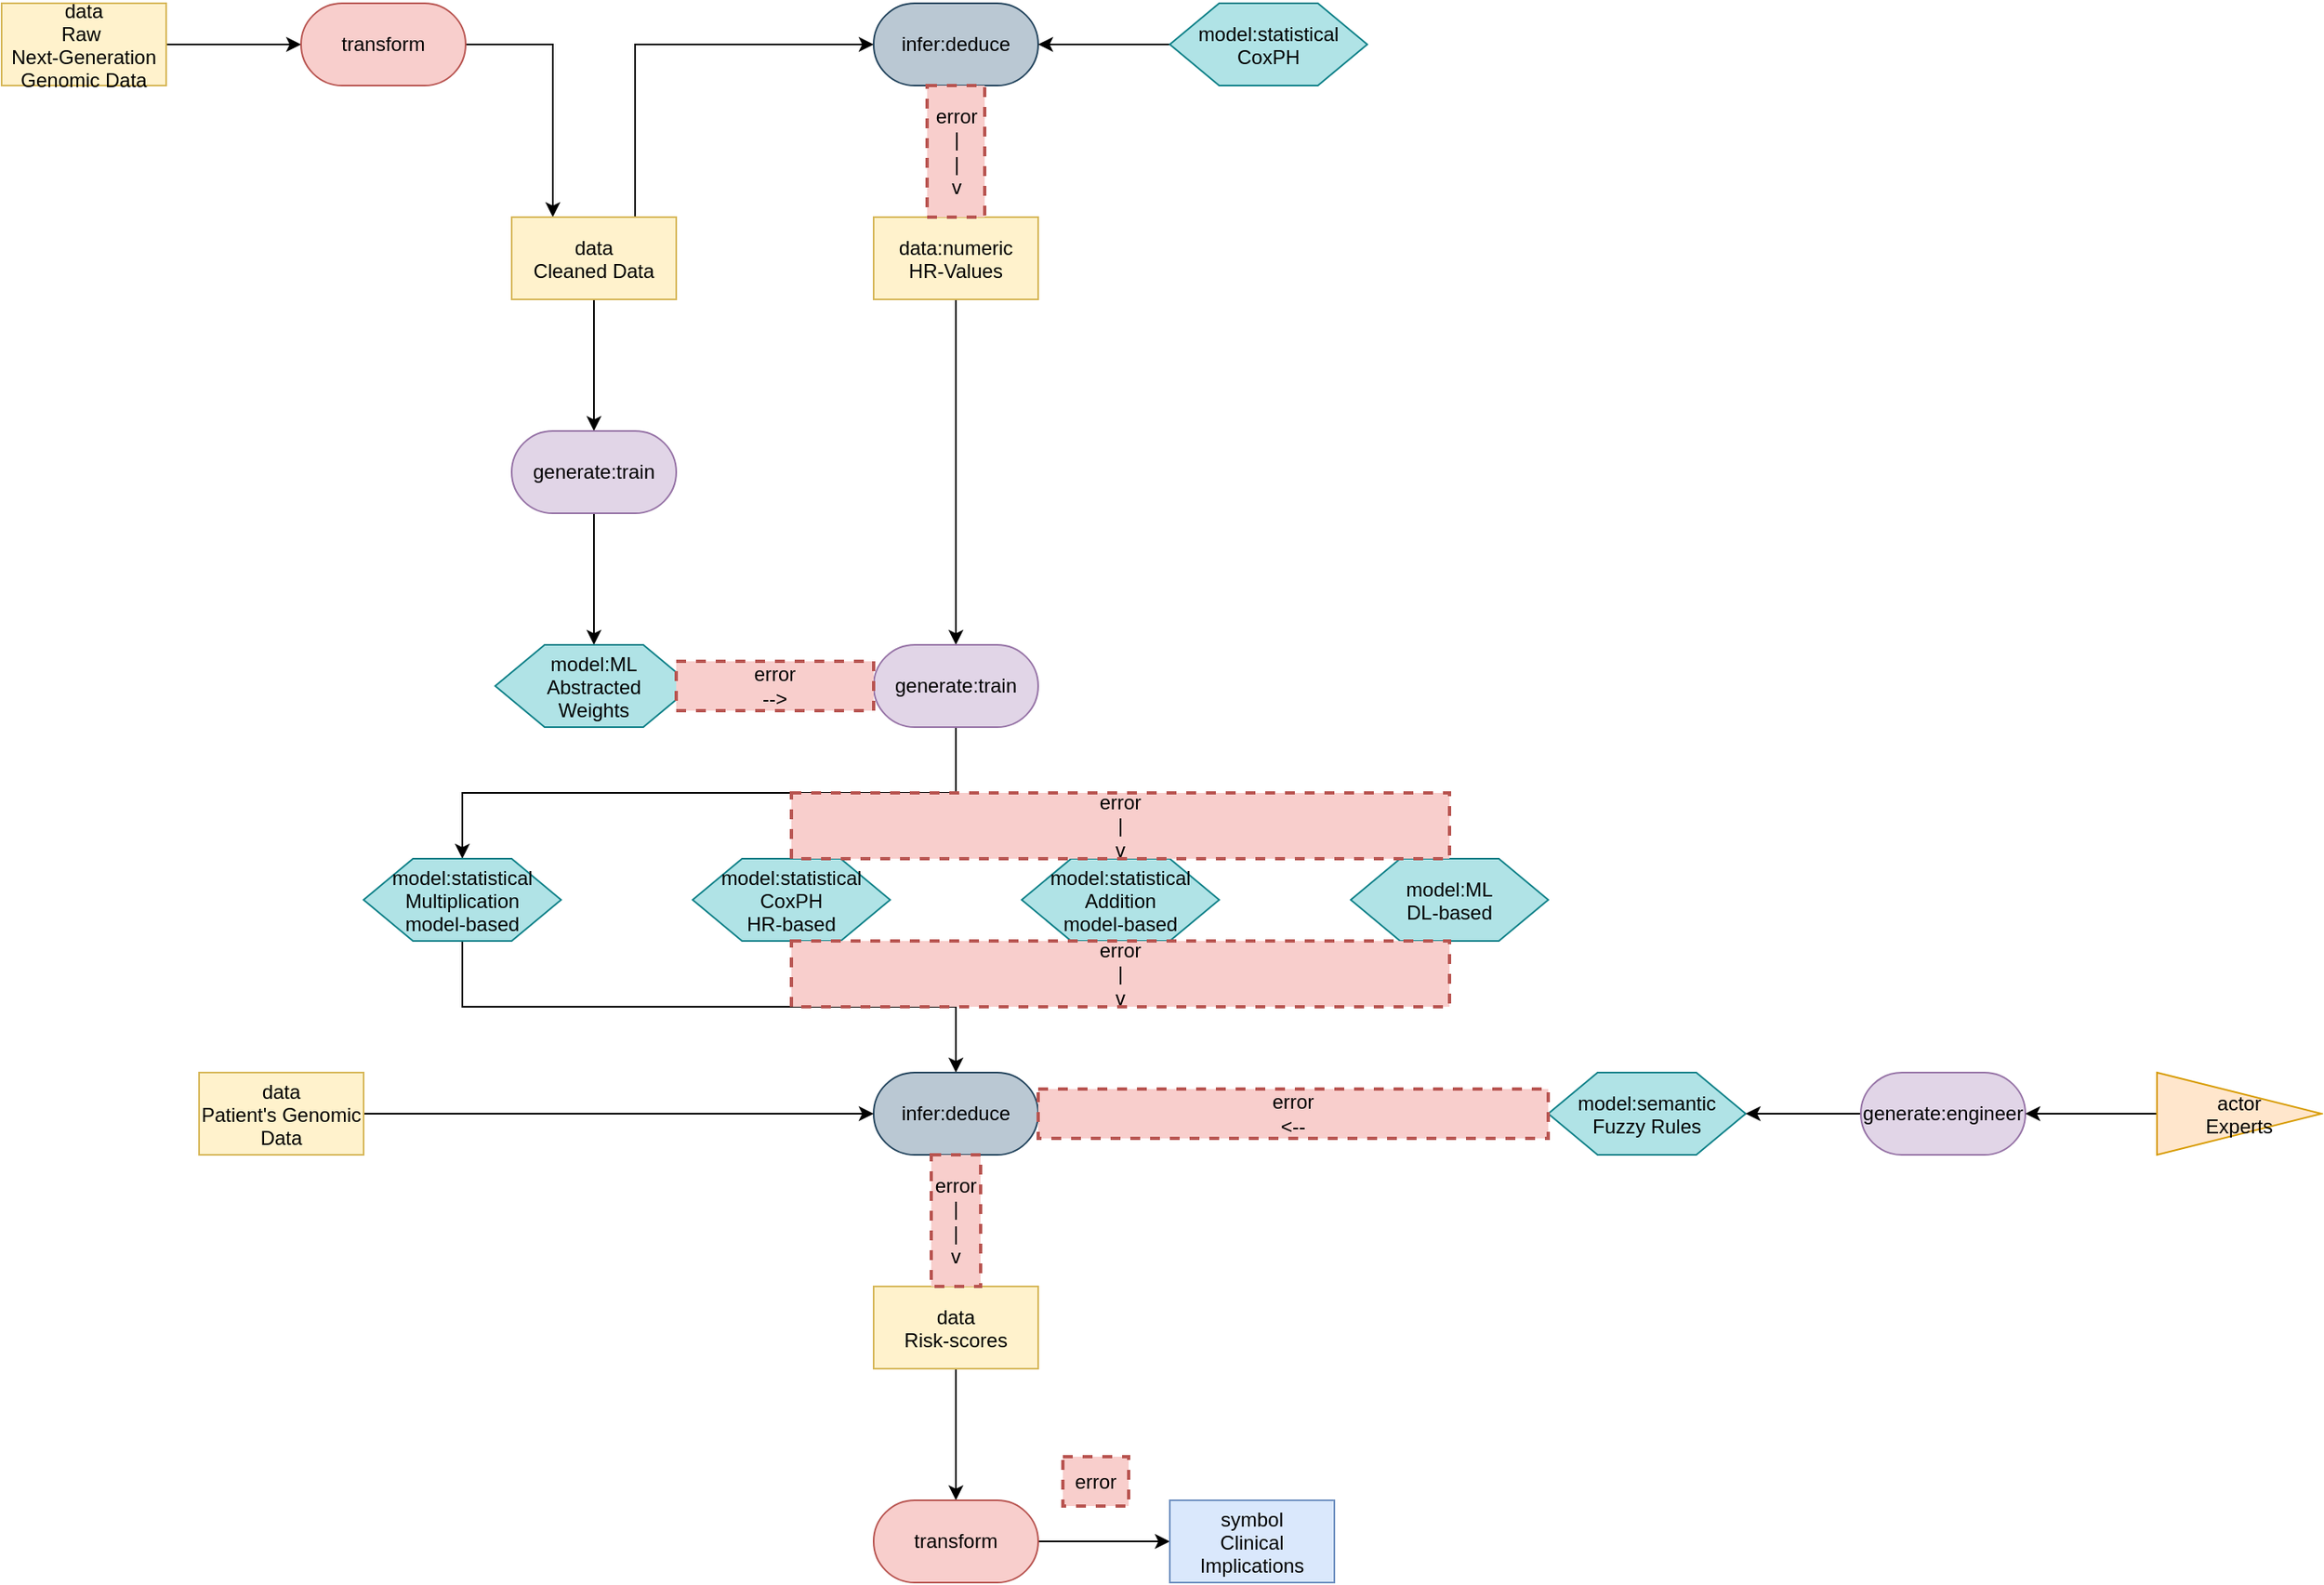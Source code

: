 <mxfile version="27.1.6" pages="2">
  <diagram name="Page-1" id="kZbkJSmVtyUM7UVVc8-C">
    <mxGraphModel dx="3226" dy="2111" grid="1" gridSize="10" guides="1" tooltips="1" connect="1" arrows="1" fold="1" page="1" pageScale="1" pageWidth="1654" pageHeight="1169" math="0" shadow="0">
      <root>
        <mxCell id="0" />
        <mxCell id="1" parent="0" />
        <mxCell id="WEB-YRFAWU7NIcEx4cvq-3" style="edgeStyle=orthogonalEdgeStyle;rounded=0;orthogonalLoop=1;jettySize=auto;html=1;exitX=1;exitY=0.5;exitDx=0;exitDy=0;entryX=0;entryY=0.5;entryDx=0;entryDy=0;" parent="1" source="WEB-YRFAWU7NIcEx4cvq-1" target="WEB-YRFAWU7NIcEx4cvq-2" edge="1">
          <mxGeometry relative="1" as="geometry" />
        </mxCell>
        <mxCell id="WEB-YRFAWU7NIcEx4cvq-1" value="data&#xa;Raw &#xa;Next-Generation&#xa;Genomic Data" style="rectangle;fillColor=#fff2cc;strokeColor=#d6b656;" parent="1" name="data" vertex="1">
          <mxGeometry x="-1532" y="-1065" width="100" height="50" as="geometry" />
        </mxCell>
        <mxCell id="-Ie7jToLpXOAUQVlz_J3-11" style="edgeStyle=orthogonalEdgeStyle;rounded=0;orthogonalLoop=1;jettySize=auto;html=1;exitX=1;exitY=0.5;exitDx=0;exitDy=0;entryX=0.25;entryY=0;entryDx=0;entryDy=0;" parent="1" source="WEB-YRFAWU7NIcEx4cvq-2" target="WEB-YRFAWU7NIcEx4cvq-4" edge="1">
          <mxGeometry relative="1" as="geometry" />
        </mxCell>
        <mxCell id="WEB-YRFAWU7NIcEx4cvq-2" value="transform" style="rounded=1;whiteSpace=wrap;html=1;arcSize=50;fillColor=#f8cecc;strokeColor=#b85450;" parent="1" name="transform" vertex="1">
          <mxGeometry x="-1350" y="-1065" width="100" height="50" as="geometry" />
        </mxCell>
        <mxCell id="-Ie7jToLpXOAUQVlz_J3-8" style="edgeStyle=orthogonalEdgeStyle;rounded=0;orthogonalLoop=1;jettySize=auto;html=1;exitX=0.5;exitY=1;exitDx=0;exitDy=0;entryX=0.5;entryY=0;entryDx=0;entryDy=0;" parent="1" source="WEB-YRFAWU7NIcEx4cvq-4" target="WEB-YRFAWU7NIcEx4cvq-14" edge="1">
          <mxGeometry relative="1" as="geometry" />
        </mxCell>
        <mxCell id="-Ie7jToLpXOAUQVlz_J3-15" style="edgeStyle=orthogonalEdgeStyle;rounded=0;orthogonalLoop=1;jettySize=auto;html=1;exitX=0.75;exitY=0;exitDx=0;exitDy=0;entryX=0;entryY=0.5;entryDx=0;entryDy=0;" parent="1" source="WEB-YRFAWU7NIcEx4cvq-4" target="WEB-YRFAWU7NIcEx4cvq-6" edge="1">
          <mxGeometry relative="1" as="geometry" />
        </mxCell>
        <mxCell id="WEB-YRFAWU7NIcEx4cvq-4" value="data&#xa;Cleaned Data" style="rectangle;fillColor=#fff2cc;strokeColor=#d6b656;" parent="1" name="data" vertex="1">
          <mxGeometry x="-1222" y="-935" width="100" height="50" as="geometry" />
        </mxCell>
        <mxCell id="WEB-YRFAWU7NIcEx4cvq-6" value="infer:deduce" style="rounded=1;whiteSpace=wrap;html=1;arcSize=50;fillColor=#bac8d3;strokeColor=#23445d;" parent="1" name="infer:deduce" vertex="1">
          <mxGeometry x="-1002" y="-1065" width="100" height="50" as="geometry" />
        </mxCell>
        <mxCell id="WEB-YRFAWU7NIcEx4cvq-10" style="edgeStyle=orthogonalEdgeStyle;rounded=0;orthogonalLoop=1;jettySize=auto;html=1;exitX=0;exitY=0.5;exitDx=0;exitDy=0;entryX=1;entryY=0.5;entryDx=0;entryDy=0;" parent="1" source="WEB-YRFAWU7NIcEx4cvq-9" target="WEB-YRFAWU7NIcEx4cvq-6" edge="1">
          <mxGeometry relative="1" as="geometry" />
        </mxCell>
        <mxCell id="WEB-YRFAWU7NIcEx4cvq-9" value="model:statistical&#xa;CoxPH" style="shape=hexagon;perimeter=hexagonPerimeter2;fillColor=#b0e3e6;strokeColor=#0e8088;" parent="1" name="model" vertex="1">
          <mxGeometry x="-822" y="-1065" width="120" height="50" as="geometry" />
        </mxCell>
        <mxCell id="WEB-YRFAWU7NIcEx4cvq-19" style="edgeStyle=orthogonalEdgeStyle;rounded=0;orthogonalLoop=1;jettySize=auto;html=1;exitX=0.5;exitY=1;exitDx=0;exitDy=0;entryX=0.5;entryY=0;entryDx=0;entryDy=0;" parent="1" source="WEB-YRFAWU7NIcEx4cvq-11" target="WEB-YRFAWU7NIcEx4cvq-18" edge="1">
          <mxGeometry relative="1" as="geometry" />
        </mxCell>
        <mxCell id="WEB-YRFAWU7NIcEx4cvq-11" value="data:numeric&#xa;HR-Values" style="rectangle;fillColor=#fff2cc;strokeColor=#d6b656;" parent="1" name="data" vertex="1">
          <mxGeometry x="-1002" y="-935" width="100" height="50" as="geometry" />
        </mxCell>
        <mxCell id="WEB-YRFAWU7NIcEx4cvq-13" value="&lt;div&gt;error&lt;/div&gt;&lt;div&gt;|&lt;/div&gt;&lt;div&gt;|&lt;/div&gt;&lt;div&gt;v&lt;/div&gt;" style="text;html=1;align=center;verticalAlign=middle;whiteSpace=wrap;rounded=0;dashed=1;fillColor=#f8cecc;strokeColor=#b85450;strokeWidth=2;" parent="1" name="text" vertex="1">
          <mxGeometry x="-969.5" y="-1015" width="35" height="80" as="geometry" />
        </mxCell>
        <mxCell id="-Ie7jToLpXOAUQVlz_J3-13" style="edgeStyle=orthogonalEdgeStyle;rounded=0;orthogonalLoop=1;jettySize=auto;html=1;exitX=0.5;exitY=1;exitDx=0;exitDy=0;entryX=0.5;entryY=0;entryDx=0;entryDy=0;" parent="1" source="WEB-YRFAWU7NIcEx4cvq-14" target="WEB-YRFAWU7NIcEx4cvq-16" edge="1">
          <mxGeometry relative="1" as="geometry" />
        </mxCell>
        <mxCell id="WEB-YRFAWU7NIcEx4cvq-14" value="generate:train" style="rounded=1;whiteSpace=wrap;html=1;arcSize=50;fillColor=#e1d5e7;strokeColor=#9673a6;" parent="1" name="generate:train" vertex="1">
          <mxGeometry x="-1222" y="-805" width="100" height="50" as="geometry" />
        </mxCell>
        <mxCell id="WEB-YRFAWU7NIcEx4cvq-16" value="model:ML&#xa;Abstracted&#xa;Weights" style="shape=hexagon;perimeter=hexagonPerimeter2;fillColor=#b0e3e6;strokeColor=#0e8088;" parent="1" name="model" vertex="1">
          <mxGeometry x="-1232" y="-675" width="120" height="50" as="geometry" />
        </mxCell>
        <mxCell id="-Ie7jToLpXOAUQVlz_J3-17" style="edgeStyle=orthogonalEdgeStyle;rounded=0;orthogonalLoop=1;jettySize=auto;html=1;exitX=0.5;exitY=1;exitDx=0;exitDy=0;entryX=0.5;entryY=0;entryDx=0;entryDy=0;" parent="1" source="WEB-YRFAWU7NIcEx4cvq-18" target="WEB-YRFAWU7NIcEx4cvq-23" edge="1">
          <mxGeometry relative="1" as="geometry" />
        </mxCell>
        <mxCell id="WEB-YRFAWU7NIcEx4cvq-18" value="generate:train" style="rounded=1;whiteSpace=wrap;html=1;arcSize=50;fillColor=#e1d5e7;strokeColor=#9673a6;" parent="1" name="generate:train" vertex="1">
          <mxGeometry x="-1002" y="-675" width="100" height="50" as="geometry" />
        </mxCell>
        <mxCell id="WEB-YRFAWU7NIcEx4cvq-21" value="&lt;div&gt;error&lt;/div&gt;&lt;div&gt;--&amp;gt;&lt;/div&gt;" style="text;html=1;align=center;verticalAlign=middle;whiteSpace=wrap;rounded=0;dashed=1;fillColor=#f8cecc;strokeColor=#b85450;strokeWidth=2;" parent="1" name="text" vertex="1">
          <mxGeometry x="-1122" y="-665" width="120" height="30" as="geometry" />
        </mxCell>
        <mxCell id="WEB-YRFAWU7NIcEx4cvq-22" value="model:ML&#xa;DL-based" style="shape=hexagon;perimeter=hexagonPerimeter2;fillColor=#b0e3e6;strokeColor=#0e8088;" parent="1" name="model" vertex="1">
          <mxGeometry x="-712" y="-545" width="120" height="50" as="geometry" />
        </mxCell>
        <mxCell id="WEB-YRFAWU7NIcEx4cvq-30" style="edgeStyle=orthogonalEdgeStyle;rounded=0;orthogonalLoop=1;jettySize=auto;html=1;exitX=0.5;exitY=1;exitDx=0;exitDy=0;entryX=0.5;entryY=0;entryDx=0;entryDy=0;" parent="1" source="WEB-YRFAWU7NIcEx4cvq-23" target="WEB-YRFAWU7NIcEx4cvq-29" edge="1">
          <mxGeometry relative="1" as="geometry" />
        </mxCell>
        <mxCell id="WEB-YRFAWU7NIcEx4cvq-23" value="model:statistical&#xa;Multiplication&#xa;model-based" style="shape=hexagon;perimeter=hexagonPerimeter2;fillColor=#b0e3e6;strokeColor=#0e8088;" parent="1" name="model" vertex="1">
          <mxGeometry x="-1312" y="-545" width="120" height="50" as="geometry" />
        </mxCell>
        <mxCell id="WEB-YRFAWU7NIcEx4cvq-24" value="model:statistical&#xa;CoxPH&#xa;HR-based" style="shape=hexagon;perimeter=hexagonPerimeter2;fillColor=#b0e3e6;strokeColor=#0e8088;" parent="1" name="model" vertex="1">
          <mxGeometry x="-1112" y="-545" width="120" height="50" as="geometry" />
        </mxCell>
        <mxCell id="WEB-YRFAWU7NIcEx4cvq-25" value="model:statistical&#xa;Addition&#xa;model-based" style="shape=hexagon;perimeter=hexagonPerimeter2;fillColor=#b0e3e6;strokeColor=#0e8088;" parent="1" name="model" vertex="1">
          <mxGeometry x="-912" y="-545" width="120" height="50" as="geometry" />
        </mxCell>
        <mxCell id="WEB-YRFAWU7NIcEx4cvq-28" value="&lt;div&gt;error&lt;/div&gt;&lt;div&gt;|&lt;/div&gt;&lt;div&gt;v&lt;/div&gt;" style="text;html=1;align=center;verticalAlign=middle;whiteSpace=wrap;rounded=0;dashed=1;fillColor=#f8cecc;strokeColor=#b85450;strokeWidth=2;" parent="1" name="text" vertex="1">
          <mxGeometry x="-1052" y="-585" width="400" height="40" as="geometry" />
        </mxCell>
        <mxCell id="WEB-YRFAWU7NIcEx4cvq-29" value="infer:deduce" style="rounded=1;whiteSpace=wrap;html=1;arcSize=50;fillColor=#bac8d3;strokeColor=#23445d;" parent="1" name="infer:deduce" vertex="1">
          <mxGeometry x="-1002" y="-415" width="100" height="50" as="geometry" />
        </mxCell>
        <mxCell id="WEB-YRFAWU7NIcEx4cvq-31" value="&lt;div&gt;error&lt;/div&gt;&lt;div&gt;|&lt;/div&gt;&lt;div&gt;v&lt;/div&gt;" style="text;html=1;align=center;verticalAlign=middle;whiteSpace=wrap;rounded=0;dashed=1;fillColor=#f8cecc;strokeColor=#b85450;strokeWidth=2;" parent="1" name="text" vertex="1">
          <mxGeometry x="-1052" y="-495" width="400" height="40" as="geometry" />
        </mxCell>
        <mxCell id="WEB-YRFAWU7NIcEx4cvq-33" style="edgeStyle=orthogonalEdgeStyle;rounded=0;orthogonalLoop=1;jettySize=auto;html=1;entryX=0;entryY=0.5;entryDx=0;entryDy=0;" parent="1" source="WEB-YRFAWU7NIcEx4cvq-32" target="WEB-YRFAWU7NIcEx4cvq-29" edge="1">
          <mxGeometry relative="1" as="geometry" />
        </mxCell>
        <mxCell id="WEB-YRFAWU7NIcEx4cvq-32" value="data&#xa;Patient&#39;s Genomic&#xa;Data" style="rectangle;fillColor=#fff2cc;strokeColor=#d6b656;" parent="1" name="data" vertex="1">
          <mxGeometry x="-1412" y="-415" width="100" height="50" as="geometry" />
        </mxCell>
        <mxCell id="WEB-YRFAWU7NIcEx4cvq-34" value="model:semantic&#xa;Fuzzy Rules" style="shape=hexagon;perimeter=hexagonPerimeter2;fillColor=#b0e3e6;strokeColor=#0e8088;" parent="1" name="model" vertex="1">
          <mxGeometry x="-592" y="-415" width="120" height="50" as="geometry" />
        </mxCell>
        <mxCell id="WEB-YRFAWU7NIcEx4cvq-36" value="&lt;div&gt;error&lt;/div&gt;&lt;div&gt;&amp;lt;--&lt;/div&gt;" style="text;html=1;align=center;verticalAlign=middle;whiteSpace=wrap;rounded=0;dashed=1;fillColor=#f8cecc;strokeColor=#b85450;strokeWidth=2;" parent="1" name="text" vertex="1">
          <mxGeometry x="-902" y="-405" width="310" height="30" as="geometry" />
        </mxCell>
        <mxCell id="WEB-YRFAWU7NIcEx4cvq-38" value="" style="edgeStyle=orthogonalEdgeStyle;rounded=0;orthogonalLoop=1;jettySize=auto;html=1;" parent="1" source="WEB-YRFAWU7NIcEx4cvq-37" target="WEB-YRFAWU7NIcEx4cvq-34" edge="1">
          <mxGeometry relative="1" as="geometry" />
        </mxCell>
        <mxCell id="WEB-YRFAWU7NIcEx4cvq-37" value="generate:engineer" style="rounded=1;whiteSpace=wrap;html=1;arcSize=50;fillColor=#e1d5e7;strokeColor=#9673a6;" parent="1" name="generate:engineer" vertex="1">
          <mxGeometry x="-402" y="-415" width="100" height="50" as="geometry" />
        </mxCell>
        <mxCell id="WEB-YRFAWU7NIcEx4cvq-40" style="edgeStyle=orthogonalEdgeStyle;rounded=0;orthogonalLoop=1;jettySize=auto;html=1;exitX=0;exitY=0.5;exitDx=0;exitDy=0;entryX=1;entryY=0.5;entryDx=0;entryDy=0;" parent="1" source="WEB-YRFAWU7NIcEx4cvq-39" target="WEB-YRFAWU7NIcEx4cvq-37" edge="1">
          <mxGeometry relative="1" as="geometry" />
        </mxCell>
        <mxCell id="WEB-YRFAWU7NIcEx4cvq-39" value="actor&#xa;Experts" style="triangle;fillColor=#ffe6cc;strokeColor=#d79b00;" parent="1" name="actor" vertex="1">
          <mxGeometry x="-222" y="-415" width="100" height="50" as="geometry" />
        </mxCell>
        <mxCell id="-Ie7jToLpXOAUQVlz_J3-23" style="edgeStyle=orthogonalEdgeStyle;rounded=0;orthogonalLoop=1;jettySize=auto;html=1;exitX=0.5;exitY=1;exitDx=0;exitDy=0;entryX=0.5;entryY=0;entryDx=0;entryDy=0;" parent="1" source="WEB-YRFAWU7NIcEx4cvq-41" target="WEB-YRFAWU7NIcEx4cvq-44" edge="1">
          <mxGeometry relative="1" as="geometry" />
        </mxCell>
        <mxCell id="WEB-YRFAWU7NIcEx4cvq-41" value="data&#xa;Risk-scores" style="rectangle;fillColor=#fff2cc;strokeColor=#d6b656;" parent="1" name="data" vertex="1" tooltip="⚠️ Node not part of any valid pattern.">
          <mxGeometry x="-1002" y="-285" width="100" height="50" as="geometry" />
        </mxCell>
        <mxCell id="WEB-YRFAWU7NIcEx4cvq-43" value="&lt;div&gt;error&lt;/div&gt;&lt;div&gt;|&lt;/div&gt;&lt;div&gt;|&lt;/div&gt;&lt;div&gt;v&lt;/div&gt;" style="text;html=1;align=center;verticalAlign=middle;whiteSpace=wrap;rounded=0;dashed=1;fillColor=#f8cecc;strokeColor=#b85450;strokeWidth=2;" parent="1" name="text" vertex="1">
          <mxGeometry x="-967" y="-365" width="30" height="80" as="geometry" />
        </mxCell>
        <mxCell id="WEB-YRFAWU7NIcEx4cvq-47" style="edgeStyle=orthogonalEdgeStyle;rounded=0;orthogonalLoop=1;jettySize=auto;html=1;exitX=1;exitY=0.5;exitDx=0;exitDy=0;entryX=0;entryY=0.5;entryDx=0;entryDy=0;" parent="1" source="WEB-YRFAWU7NIcEx4cvq-44" target="WEB-YRFAWU7NIcEx4cvq-46" edge="1">
          <mxGeometry relative="1" as="geometry" />
        </mxCell>
        <mxCell id="WEB-YRFAWU7NIcEx4cvq-44" value="transform" style="rounded=1;whiteSpace=wrap;html=1;arcSize=50;fillColor=#f8cecc;strokeColor=#b85450;" parent="1" name="transform" vertex="1" tooltip="⚠️ Node not part of any valid pattern.">
          <mxGeometry x="-1002" y="-155" width="100" height="50" as="geometry" />
        </mxCell>
        <mxCell id="WEB-YRFAWU7NIcEx4cvq-46" value="symbol&#xa;Clinical&#xa;Implications" style="rectangle;fillColor=#dae8fc;strokeColor=#6c8ebf;" parent="1" name="symbol" vertex="1" tooltip="⚠️ Node not part of any valid pattern.">
          <mxGeometry x="-822" y="-155" width="100" height="50" as="geometry" />
        </mxCell>
        <mxCell id="WEB-YRFAWU7NIcEx4cvq-48" value="error" style="text;html=1;align=center;verticalAlign=middle;whiteSpace=wrap;rounded=0;dashed=1;fillColor=#f8cecc;strokeColor=#b85450;strokeWidth=2;" parent="1" name="text" vertex="1">
          <mxGeometry x="-887" y="-181.5" width="40" height="30" as="geometry" />
        </mxCell>
      </root>
    </mxGraphModel>
  </diagram>
  <diagram name="Copy of Page-1" id="PW_Z6-m8eqdFcMTlWJXW">
    <mxGraphModel dx="3226" dy="2111" grid="1" gridSize="10" guides="1" tooltips="1" connect="1" arrows="1" fold="1" page="1" pageScale="1" pageWidth="1654" pageHeight="1169" math="0" shadow="0">
      <root>
        <mxCell id="mg9UBordUKbP0jXNHdFR-0" />
        <mxCell id="mg9UBordUKbP0jXNHdFR-1" parent="mg9UBordUKbP0jXNHdFR-0" />
        <mxCell id="mg9UBordUKbP0jXNHdFR-2" style="edgeStyle=orthogonalEdgeStyle;rounded=0;orthogonalLoop=1;jettySize=auto;html=1;exitX=1;exitY=0.5;exitDx=0;exitDy=0;entryX=0;entryY=0.5;entryDx=0;entryDy=0;" edge="1" parent="mg9UBordUKbP0jXNHdFR-1" source="mg9UBordUKbP0jXNHdFR-3" target="mg9UBordUKbP0jXNHdFR-5">
          <mxGeometry relative="1" as="geometry" />
        </mxCell>
        <mxCell id="mg9UBordUKbP0jXNHdFR-3" value="data&#xa;Raw &#xa;Next-Generation&#xa;Genomic Data" style="rectangle;fillColor=#fff2cc;strokeColor=#d6b656;" name="data" vertex="1" parent="mg9UBordUKbP0jXNHdFR-1">
          <mxGeometry x="-1532" y="-1065" width="100" height="50" as="geometry" />
        </mxCell>
        <mxCell id="mg9UBordUKbP0jXNHdFR-4" style="edgeStyle=orthogonalEdgeStyle;rounded=0;orthogonalLoop=1;jettySize=auto;html=1;exitX=1;exitY=0.5;exitDx=0;exitDy=0;entryX=0.25;entryY=0;entryDx=0;entryDy=0;" edge="1" parent="mg9UBordUKbP0jXNHdFR-1" source="mg9UBordUKbP0jXNHdFR-5" target="mg9UBordUKbP0jXNHdFR-8">
          <mxGeometry relative="1" as="geometry" />
        </mxCell>
        <mxCell id="mg9UBordUKbP0jXNHdFR-5" value="transform" style="rounded=1;whiteSpace=wrap;html=1;arcSize=50;fillColor=#f8cecc;strokeColor=#b85450;" name="transform" vertex="1" parent="mg9UBordUKbP0jXNHdFR-1">
          <mxGeometry x="-1350" y="-1065" width="100" height="50" as="geometry" />
        </mxCell>
        <mxCell id="mg9UBordUKbP0jXNHdFR-6" style="edgeStyle=orthogonalEdgeStyle;rounded=0;orthogonalLoop=1;jettySize=auto;html=1;exitX=0.5;exitY=1;exitDx=0;exitDy=0;entryX=0.5;entryY=0;entryDx=0;entryDy=0;" edge="1" parent="mg9UBordUKbP0jXNHdFR-1" source="mg9UBordUKbP0jXNHdFR-8" target="mg9UBordUKbP0jXNHdFR-16">
          <mxGeometry relative="1" as="geometry" />
        </mxCell>
        <mxCell id="mg9UBordUKbP0jXNHdFR-7" style="edgeStyle=orthogonalEdgeStyle;rounded=0;orthogonalLoop=1;jettySize=auto;html=1;exitX=0.75;exitY=0;exitDx=0;exitDy=0;entryX=0;entryY=0.5;entryDx=0;entryDy=0;" edge="1" parent="mg9UBordUKbP0jXNHdFR-1" source="mg9UBordUKbP0jXNHdFR-8" target="mg9UBordUKbP0jXNHdFR-9">
          <mxGeometry relative="1" as="geometry" />
        </mxCell>
        <mxCell id="mg9UBordUKbP0jXNHdFR-8" value="data&#xa;Cleaned Data" style="rectangle;fillColor=#fff2cc;strokeColor=#d6b656;" name="data" vertex="1" parent="mg9UBordUKbP0jXNHdFR-1">
          <mxGeometry x="-1222" y="-935" width="100" height="50" as="geometry" />
        </mxCell>
        <mxCell id="fisCLAnOKEw6U1uOdIOh-0" style="edgeStyle=orthogonalEdgeStyle;rounded=0;orthogonalLoop=1;jettySize=auto;html=1;exitX=0.5;exitY=1;exitDx=0;exitDy=0;entryX=0.5;entryY=0;entryDx=0;entryDy=0;" edge="1" parent="mg9UBordUKbP0jXNHdFR-1" source="mg9UBordUKbP0jXNHdFR-9" target="mg9UBordUKbP0jXNHdFR-13">
          <mxGeometry relative="1" as="geometry" />
        </mxCell>
        <mxCell id="mg9UBordUKbP0jXNHdFR-9" value="infer:deduce" style="rounded=1;whiteSpace=wrap;html=1;arcSize=50;fillColor=#bac8d3;strokeColor=#23445d;" name="infer:deduce" vertex="1" parent="mg9UBordUKbP0jXNHdFR-1">
          <mxGeometry x="-1002" y="-1065" width="100" height="50" as="geometry" />
        </mxCell>
        <mxCell id="mg9UBordUKbP0jXNHdFR-10" style="edgeStyle=orthogonalEdgeStyle;rounded=0;orthogonalLoop=1;jettySize=auto;html=1;exitX=0;exitY=0.5;exitDx=0;exitDy=0;entryX=1;entryY=0.5;entryDx=0;entryDy=0;" edge="1" parent="mg9UBordUKbP0jXNHdFR-1" source="mg9UBordUKbP0jXNHdFR-11" target="mg9UBordUKbP0jXNHdFR-9">
          <mxGeometry relative="1" as="geometry" />
        </mxCell>
        <mxCell id="mg9UBordUKbP0jXNHdFR-11" value="model:statistical&#xa;CoxPH" style="shape=hexagon;perimeter=hexagonPerimeter2;fillColor=#b0e3e6;strokeColor=#0e8088;" name="model" vertex="1" parent="mg9UBordUKbP0jXNHdFR-1">
          <mxGeometry x="-822" y="-1065" width="120" height="50" as="geometry" />
        </mxCell>
        <mxCell id="mg9UBordUKbP0jXNHdFR-12" style="edgeStyle=orthogonalEdgeStyle;rounded=0;orthogonalLoop=1;jettySize=auto;html=1;exitX=0.5;exitY=1;exitDx=0;exitDy=0;entryX=0.5;entryY=0;entryDx=0;entryDy=0;" edge="1" parent="mg9UBordUKbP0jXNHdFR-1" source="mg9UBordUKbP0jXNHdFR-13" target="mg9UBordUKbP0jXNHdFR-19">
          <mxGeometry relative="1" as="geometry" />
        </mxCell>
        <mxCell id="mg9UBordUKbP0jXNHdFR-13" value="data:numeric&#xa;HR-Values" style="rectangle;fillColor=#fff2cc;strokeColor=#d6b656;" name="data" vertex="1" parent="mg9UBordUKbP0jXNHdFR-1">
          <mxGeometry x="-1002" y="-935" width="100" height="50" as="geometry" />
        </mxCell>
        <mxCell id="mg9UBordUKbP0jXNHdFR-15" style="edgeStyle=orthogonalEdgeStyle;rounded=0;orthogonalLoop=1;jettySize=auto;html=1;exitX=0.5;exitY=1;exitDx=0;exitDy=0;entryX=0.5;entryY=0;entryDx=0;entryDy=0;" edge="1" parent="mg9UBordUKbP0jXNHdFR-1" source="mg9UBordUKbP0jXNHdFR-16" target="mg9UBordUKbP0jXNHdFR-17">
          <mxGeometry relative="1" as="geometry" />
        </mxCell>
        <mxCell id="mg9UBordUKbP0jXNHdFR-16" value="generate:train" style="rounded=1;whiteSpace=wrap;html=1;arcSize=50;fillColor=#e1d5e7;strokeColor=#9673a6;" name="generate:train" vertex="1" parent="mg9UBordUKbP0jXNHdFR-1">
          <mxGeometry x="-1222" y="-805" width="100" height="50" as="geometry" />
        </mxCell>
        <mxCell id="fisCLAnOKEw6U1uOdIOh-1" style="edgeStyle=orthogonalEdgeStyle;rounded=0;orthogonalLoop=1;jettySize=auto;html=1;exitX=1;exitY=0.5;exitDx=0;exitDy=0;entryX=0;entryY=0.5;entryDx=0;entryDy=0;" edge="1" parent="mg9UBordUKbP0jXNHdFR-1" source="mg9UBordUKbP0jXNHdFR-17" target="mg9UBordUKbP0jXNHdFR-19">
          <mxGeometry relative="1" as="geometry" />
        </mxCell>
        <mxCell id="mg9UBordUKbP0jXNHdFR-17" value="model:ML&#xa;Abstracted&#xa;Weights" style="shape=hexagon;perimeter=hexagonPerimeter2;fillColor=#b0e3e6;strokeColor=#0e8088;" name="model" vertex="1" parent="mg9UBordUKbP0jXNHdFR-1">
          <mxGeometry x="-1232" y="-675" width="120" height="50" as="geometry" />
        </mxCell>
        <mxCell id="mg9UBordUKbP0jXNHdFR-18" style="edgeStyle=orthogonalEdgeStyle;rounded=0;orthogonalLoop=1;jettySize=auto;html=1;exitX=0.5;exitY=1;exitDx=0;exitDy=0;entryX=0.5;entryY=0;entryDx=0;entryDy=0;" edge="1" parent="mg9UBordUKbP0jXNHdFR-1" source="mg9UBordUKbP0jXNHdFR-19" target="mg9UBordUKbP0jXNHdFR-23">
          <mxGeometry relative="1" as="geometry" />
        </mxCell>
        <mxCell id="fisCLAnOKEw6U1uOdIOh-2" style="edgeStyle=orthogonalEdgeStyle;rounded=0;orthogonalLoop=1;jettySize=auto;html=1;exitX=0.5;exitY=1;exitDx=0;exitDy=0;entryX=0.5;entryY=0;entryDx=0;entryDy=0;" edge="1" parent="mg9UBordUKbP0jXNHdFR-1" source="mg9UBordUKbP0jXNHdFR-19" target="mg9UBordUKbP0jXNHdFR-24">
          <mxGeometry relative="1" as="geometry" />
        </mxCell>
        <mxCell id="fisCLAnOKEw6U1uOdIOh-3" style="edgeStyle=orthogonalEdgeStyle;rounded=0;orthogonalLoop=1;jettySize=auto;html=1;exitX=0.5;exitY=1;exitDx=0;exitDy=0;entryX=0.5;entryY=0;entryDx=0;entryDy=0;" edge="1" parent="mg9UBordUKbP0jXNHdFR-1" source="mg9UBordUKbP0jXNHdFR-19" target="mg9UBordUKbP0jXNHdFR-25">
          <mxGeometry relative="1" as="geometry" />
        </mxCell>
        <mxCell id="fisCLAnOKEw6U1uOdIOh-4" style="edgeStyle=orthogonalEdgeStyle;rounded=0;orthogonalLoop=1;jettySize=auto;html=1;exitX=0.5;exitY=1;exitDx=0;exitDy=0;entryX=0.5;entryY=0;entryDx=0;entryDy=0;" edge="1" parent="mg9UBordUKbP0jXNHdFR-1" source="mg9UBordUKbP0jXNHdFR-19" target="mg9UBordUKbP0jXNHdFR-21">
          <mxGeometry relative="1" as="geometry" />
        </mxCell>
        <mxCell id="mg9UBordUKbP0jXNHdFR-19" value="generate:train" style="rounded=1;whiteSpace=wrap;html=1;arcSize=50;fillColor=#e1d5e7;strokeColor=#9673a6;" name="generate:train" vertex="1" parent="mg9UBordUKbP0jXNHdFR-1">
          <mxGeometry x="-1002" y="-675" width="100" height="50" as="geometry" />
        </mxCell>
        <mxCell id="fisCLAnOKEw6U1uOdIOh-7" style="edgeStyle=orthogonalEdgeStyle;rounded=0;orthogonalLoop=1;jettySize=auto;html=1;exitX=0.5;exitY=1;exitDx=0;exitDy=0;entryX=0.5;entryY=0;entryDx=0;entryDy=0;" edge="1" parent="mg9UBordUKbP0jXNHdFR-1" source="mg9UBordUKbP0jXNHdFR-21" target="mg9UBordUKbP0jXNHdFR-27">
          <mxGeometry relative="1" as="geometry" />
        </mxCell>
        <mxCell id="mg9UBordUKbP0jXNHdFR-21" value="model:ML&#xa;DL-based" style="shape=hexagon;perimeter=hexagonPerimeter2;fillColor=#b0e3e6;strokeColor=#0e8088;" name="model" vertex="1" parent="mg9UBordUKbP0jXNHdFR-1">
          <mxGeometry x="-712" y="-545" width="120" height="50" as="geometry" />
        </mxCell>
        <mxCell id="mg9UBordUKbP0jXNHdFR-22" style="edgeStyle=orthogonalEdgeStyle;rounded=0;orthogonalLoop=1;jettySize=auto;html=1;exitX=0.5;exitY=1;exitDx=0;exitDy=0;entryX=0.5;entryY=0;entryDx=0;entryDy=0;" edge="1" parent="mg9UBordUKbP0jXNHdFR-1" source="mg9UBordUKbP0jXNHdFR-23" target="mg9UBordUKbP0jXNHdFR-27">
          <mxGeometry relative="1" as="geometry" />
        </mxCell>
        <mxCell id="mg9UBordUKbP0jXNHdFR-23" value="model:statistical&#xa;Multiplication&#xa;model-based" style="shape=hexagon;perimeter=hexagonPerimeter2;fillColor=#b0e3e6;strokeColor=#0e8088;" name="model" vertex="1" parent="mg9UBordUKbP0jXNHdFR-1">
          <mxGeometry x="-1312" y="-545" width="120" height="50" as="geometry" />
        </mxCell>
        <mxCell id="fisCLAnOKEw6U1uOdIOh-5" style="edgeStyle=orthogonalEdgeStyle;rounded=0;orthogonalLoop=1;jettySize=auto;html=1;exitX=0.5;exitY=1;exitDx=0;exitDy=0;entryX=0.5;entryY=0;entryDx=0;entryDy=0;" edge="1" parent="mg9UBordUKbP0jXNHdFR-1" source="mg9UBordUKbP0jXNHdFR-24" target="mg9UBordUKbP0jXNHdFR-27">
          <mxGeometry relative="1" as="geometry" />
        </mxCell>
        <mxCell id="mg9UBordUKbP0jXNHdFR-24" value="model:statistical&#xa;CoxPH&#xa;HR-based" style="shape=hexagon;perimeter=hexagonPerimeter2;fillColor=#b0e3e6;strokeColor=#0e8088;" name="model" vertex="1" parent="mg9UBordUKbP0jXNHdFR-1">
          <mxGeometry x="-1112" y="-545" width="120" height="50" as="geometry" />
        </mxCell>
        <mxCell id="fisCLAnOKEw6U1uOdIOh-6" style="edgeStyle=orthogonalEdgeStyle;rounded=0;orthogonalLoop=1;jettySize=auto;html=1;exitX=0.5;exitY=1;exitDx=0;exitDy=0;entryX=0.5;entryY=0;entryDx=0;entryDy=0;" edge="1" parent="mg9UBordUKbP0jXNHdFR-1" source="mg9UBordUKbP0jXNHdFR-25" target="mg9UBordUKbP0jXNHdFR-27">
          <mxGeometry relative="1" as="geometry" />
        </mxCell>
        <mxCell id="mg9UBordUKbP0jXNHdFR-25" value="model:statistical&#xa;Addition&#xa;model-based" style="shape=hexagon;perimeter=hexagonPerimeter2;fillColor=#b0e3e6;strokeColor=#0e8088;" name="model" vertex="1" parent="mg9UBordUKbP0jXNHdFR-1">
          <mxGeometry x="-912" y="-545" width="120" height="50" as="geometry" />
        </mxCell>
        <mxCell id="fisCLAnOKEw6U1uOdIOh-9" style="edgeStyle=orthogonalEdgeStyle;rounded=0;orthogonalLoop=1;jettySize=auto;html=1;exitX=0.5;exitY=1;exitDx=0;exitDy=0;entryX=0.5;entryY=0;entryDx=0;entryDy=0;" edge="1" parent="mg9UBordUKbP0jXNHdFR-1" source="mg9UBordUKbP0jXNHdFR-27" target="mg9UBordUKbP0jXNHdFR-38">
          <mxGeometry relative="1" as="geometry" />
        </mxCell>
        <mxCell id="mg9UBordUKbP0jXNHdFR-27" value="infer:deduce" style="rounded=1;whiteSpace=wrap;html=1;arcSize=50;fillColor=#bac8d3;strokeColor=#23445d;" name="infer:deduce" vertex="1" parent="mg9UBordUKbP0jXNHdFR-1">
          <mxGeometry x="-1002" y="-415" width="100" height="50" as="geometry" />
        </mxCell>
        <mxCell id="mg9UBordUKbP0jXNHdFR-29" style="edgeStyle=orthogonalEdgeStyle;rounded=0;orthogonalLoop=1;jettySize=auto;html=1;entryX=0;entryY=0.5;entryDx=0;entryDy=0;" edge="1" parent="mg9UBordUKbP0jXNHdFR-1" source="mg9UBordUKbP0jXNHdFR-30" target="mg9UBordUKbP0jXNHdFR-27">
          <mxGeometry relative="1" as="geometry" />
        </mxCell>
        <mxCell id="mg9UBordUKbP0jXNHdFR-30" value="data&#xa;Patient&#39;s Genomic&#xa;Data" style="rectangle;fillColor=#fff2cc;strokeColor=#d6b656;" name="data" vertex="1" parent="mg9UBordUKbP0jXNHdFR-1">
          <mxGeometry x="-1412" y="-415" width="100" height="50" as="geometry" />
        </mxCell>
        <mxCell id="fisCLAnOKEw6U1uOdIOh-8" style="edgeStyle=orthogonalEdgeStyle;rounded=0;orthogonalLoop=1;jettySize=auto;html=1;exitX=0;exitY=0.5;exitDx=0;exitDy=0;entryX=1;entryY=0.5;entryDx=0;entryDy=0;" edge="1" parent="mg9UBordUKbP0jXNHdFR-1" source="mg9UBordUKbP0jXNHdFR-31" target="mg9UBordUKbP0jXNHdFR-27">
          <mxGeometry relative="1" as="geometry" />
        </mxCell>
        <mxCell id="mg9UBordUKbP0jXNHdFR-31" value="model:semantic&#xa;Fuzzy Rules" style="shape=hexagon;perimeter=hexagonPerimeter2;fillColor=#b0e3e6;strokeColor=#0e8088;" name="model" vertex="1" parent="mg9UBordUKbP0jXNHdFR-1">
          <mxGeometry x="-592" y="-415" width="120" height="50" as="geometry" />
        </mxCell>
        <mxCell id="mg9UBordUKbP0jXNHdFR-33" value="" style="edgeStyle=orthogonalEdgeStyle;rounded=0;orthogonalLoop=1;jettySize=auto;html=1;" edge="1" parent="mg9UBordUKbP0jXNHdFR-1" source="mg9UBordUKbP0jXNHdFR-34" target="mg9UBordUKbP0jXNHdFR-31">
          <mxGeometry relative="1" as="geometry" />
        </mxCell>
        <mxCell id="mg9UBordUKbP0jXNHdFR-34" value="generate:engineer" style="rounded=1;whiteSpace=wrap;html=1;arcSize=50;fillColor=#e1d5e7;strokeColor=#9673a6;" name="generate:engineer" vertex="1" parent="mg9UBordUKbP0jXNHdFR-1">
          <mxGeometry x="-402" y="-415" width="100" height="50" as="geometry" />
        </mxCell>
        <mxCell id="mg9UBordUKbP0jXNHdFR-35" style="edgeStyle=orthogonalEdgeStyle;rounded=0;orthogonalLoop=1;jettySize=auto;html=1;exitX=0;exitY=0.5;exitDx=0;exitDy=0;entryX=1;entryY=0.5;entryDx=0;entryDy=0;" edge="1" parent="mg9UBordUKbP0jXNHdFR-1" source="mg9UBordUKbP0jXNHdFR-36" target="mg9UBordUKbP0jXNHdFR-34">
          <mxGeometry relative="1" as="geometry" />
        </mxCell>
        <mxCell id="mg9UBordUKbP0jXNHdFR-36" value="actor&#xa;Experts" style="triangle;fillColor=#ffe6cc;strokeColor=#d79b00;" name="actor" vertex="1" parent="mg9UBordUKbP0jXNHdFR-1">
          <mxGeometry x="-222" y="-415" width="100" height="50" as="geometry" />
        </mxCell>
        <mxCell id="mg9UBordUKbP0jXNHdFR-37" style="edgeStyle=orthogonalEdgeStyle;rounded=0;orthogonalLoop=1;jettySize=auto;html=1;exitX=0.5;exitY=1;exitDx=0;exitDy=0;entryX=0.5;entryY=0;entryDx=0;entryDy=0;" edge="1" parent="mg9UBordUKbP0jXNHdFR-1" source="mg9UBordUKbP0jXNHdFR-38" target="mg9UBordUKbP0jXNHdFR-41">
          <mxGeometry relative="1" as="geometry" />
        </mxCell>
        <mxCell id="mg9UBordUKbP0jXNHdFR-38" value="data&#xa;Risk-scores" style="rectangle;fillColor=#fff2cc;strokeColor=#d6b656;" name="data" vertex="1" parent="mg9UBordUKbP0jXNHdFR-1" tooltip="⚠️ Node not part of any valid pattern.">
          <mxGeometry x="-1002" y="-285" width="100" height="50" as="geometry" />
        </mxCell>
        <mxCell id="mg9UBordUKbP0jXNHdFR-40" style="edgeStyle=orthogonalEdgeStyle;rounded=0;orthogonalLoop=1;jettySize=auto;html=1;exitX=1;exitY=0.5;exitDx=0;exitDy=0;entryX=0;entryY=0.5;entryDx=0;entryDy=0;" edge="1" parent="mg9UBordUKbP0jXNHdFR-1" source="mg9UBordUKbP0jXNHdFR-41" target="mg9UBordUKbP0jXNHdFR-42">
          <mxGeometry relative="1" as="geometry" />
        </mxCell>
        <mxCell id="mg9UBordUKbP0jXNHdFR-41" value="transform" style="rounded=1;whiteSpace=wrap;html=1;arcSize=50;fillColor=#f8cecc;strokeColor=#b85450;" name="transform" vertex="1" parent="mg9UBordUKbP0jXNHdFR-1" tooltip="⚠️ Node not part of any valid pattern.">
          <mxGeometry x="-1002" y="-155" width="100" height="50" as="geometry" />
        </mxCell>
        <mxCell id="mg9UBordUKbP0jXNHdFR-42" value="symbol&#xa;Clinical&#xa;Implications" style="rectangle;fillColor=#dae8fc;strokeColor=#6c8ebf;" name="symbol" vertex="1" parent="mg9UBordUKbP0jXNHdFR-1" tooltip="⚠️ Node not part of any valid pattern.">
          <mxGeometry x="-822" y="-155" width="100" height="50" as="geometry" />
        </mxCell>
        <mxCell id="mg9UBordUKbP0jXNHdFR-43" value="error" style="text;html=1;align=center;verticalAlign=middle;whiteSpace=wrap;rounded=0;dashed=1;fillColor=#f8cecc;strokeColor=#b85450;strokeWidth=2;" name="text" vertex="1" parent="mg9UBordUKbP0jXNHdFR-1">
          <mxGeometry x="-887" y="-181.5" width="40" height="30" as="geometry" />
        </mxCell>
      </root>
    </mxGraphModel>
  </diagram>
</mxfile>
